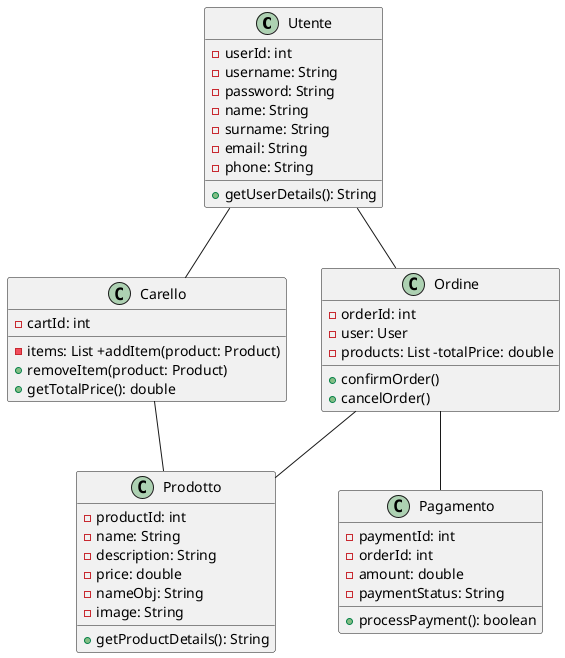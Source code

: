 @startuml classDiagram
class Utente {
-userId: int
-username: String
-password: String
-name: String
-surname: String
-email: String
-phone: String
+getUserDetails(): String
}


class Prodotto {
-productId: int
-name: String
-description: String
-price: double
-nameObj: String
-image: String
+getProductDetails(): String
}

class Carello {
-cartId: int
-items: List +addItem(product: Product)
+removeItem(product: Product)
+getTotalPrice(): double
}

class Ordine {
-orderId: int
-user: User
-products: List -totalPrice: double
+confirmOrder()
+cancelOrder()
}

class Pagamento {
-paymentId: int
-orderId: int
-amount: double
-paymentStatus: String
+processPayment(): boolean
}

Utente -- Carello
Carello -- Prodotto
Utente -- Ordine
Ordine -- Prodotto
Ordine -- Pagamento

@enduml